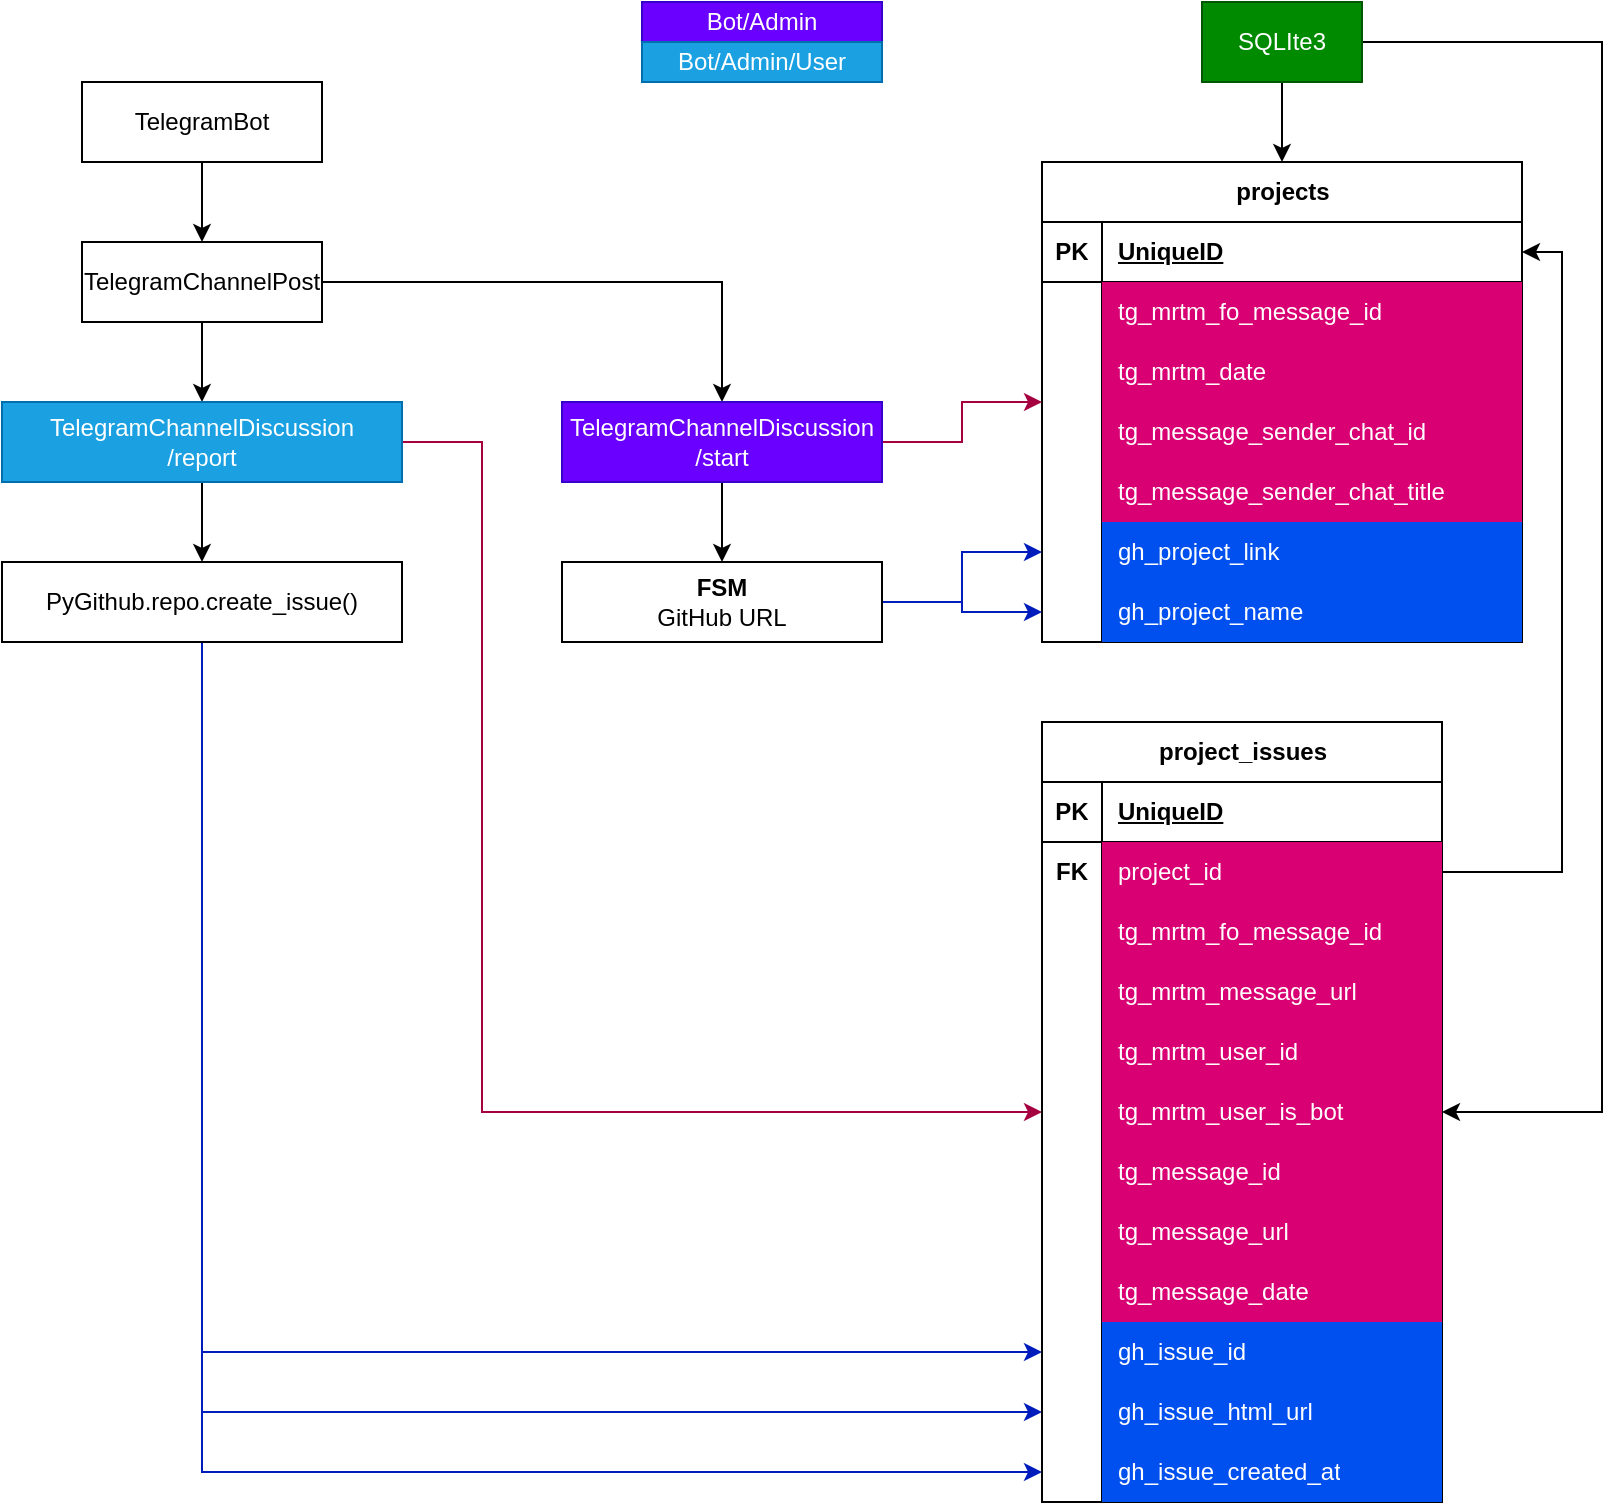 <mxfile version="26.0.4">
  <diagram id="V5E0qpppaqR55T1Br3fY" name="Page">
    <mxGraphModel dx="1678" dy="882" grid="1" gridSize="10" guides="1" tooltips="1" connect="1" arrows="1" fold="1" page="1" pageScale="1" pageWidth="850" pageHeight="1100" math="0" shadow="0">
      <root>
        <mxCell id="0" />
        <mxCell id="1" parent="0" />
        <mxCell id="Lazyzh79r75nXAu--q61-17" value="" style="edgeStyle=orthogonalEdgeStyle;rounded=0;orthogonalLoop=1;jettySize=auto;html=1;" edge="1" parent="1" source="5RPgt-1o-4sWFnPr6nMz-2" target="Lazyzh79r75nXAu--q61-16">
          <mxGeometry relative="1" as="geometry" />
        </mxCell>
        <mxCell id="Lazyzh79r75nXAu--q61-25" style="edgeStyle=orthogonalEdgeStyle;rounded=0;orthogonalLoop=1;jettySize=auto;html=1;" edge="1" parent="1" source="5RPgt-1o-4sWFnPr6nMz-2" target="5RPgt-1o-4sWFnPr6nMz-8">
          <mxGeometry relative="1" as="geometry" />
        </mxCell>
        <mxCell id="5RPgt-1o-4sWFnPr6nMz-2" value="TelegramChannelPost" style="rounded=0;whiteSpace=wrap;html=1;" parent="1" vertex="1">
          <mxGeometry x="40" y="200" width="120" height="40" as="geometry" />
        </mxCell>
        <mxCell id="Lazyzh79r75nXAu--q61-34" style="edgeStyle=orthogonalEdgeStyle;rounded=0;orthogonalLoop=1;jettySize=auto;html=1;" edge="1" parent="1" source="5RPgt-1o-4sWFnPr6nMz-3" target="5RPgt-1o-4sWFnPr6nMz-29">
          <mxGeometry relative="1" as="geometry">
            <Array as="points">
              <mxPoint x="800" y="100" />
              <mxPoint x="800" y="635" />
            </Array>
          </mxGeometry>
        </mxCell>
        <mxCell id="Lazyzh79r75nXAu--q61-39" style="edgeStyle=orthogonalEdgeStyle;rounded=0;orthogonalLoop=1;jettySize=auto;html=1;" edge="1" parent="1" source="5RPgt-1o-4sWFnPr6nMz-3" target="5RPgt-1o-4sWFnPr6nMz-16">
          <mxGeometry relative="1" as="geometry" />
        </mxCell>
        <mxCell id="5RPgt-1o-4sWFnPr6nMz-3" value="SQLIte3" style="rounded=0;whiteSpace=wrap;html=1;fillColor=#008a00;fontColor=#ffffff;strokeColor=#005700;" parent="1" vertex="1">
          <mxGeometry x="600" y="80" width="80" height="40" as="geometry" />
        </mxCell>
        <mxCell id="Lazyzh79r75nXAu--q61-37" style="edgeStyle=orthogonalEdgeStyle;rounded=0;orthogonalLoop=1;jettySize=auto;html=1;fillColor=#d80073;strokeColor=#A50040;" edge="1" parent="1" source="5RPgt-1o-4sWFnPr6nMz-8" target="5RPgt-1o-4sWFnPr6nMz-29">
          <mxGeometry relative="1" as="geometry">
            <Array as="points">
              <mxPoint x="240" y="300" />
              <mxPoint x="240" y="635" />
            </Array>
          </mxGeometry>
        </mxCell>
        <mxCell id="Lazyzh79r75nXAu--q61-38" style="edgeStyle=orthogonalEdgeStyle;rounded=0;orthogonalLoop=1;jettySize=auto;html=1;" edge="1" parent="1" source="5RPgt-1o-4sWFnPr6nMz-8" target="5RPgt-1o-4sWFnPr6nMz-11">
          <mxGeometry relative="1" as="geometry" />
        </mxCell>
        <mxCell id="5RPgt-1o-4sWFnPr6nMz-8" value="&lt;div&gt;TelegramChannelDiscussion&lt;/div&gt;/report" style="whiteSpace=wrap;html=1;rounded=0;fillColor=#1ba1e2;fontColor=#ffffff;strokeColor=#006EAF;" parent="1" vertex="1">
          <mxGeometry y="280" width="200" height="40" as="geometry" />
        </mxCell>
        <mxCell id="Lazyzh79r75nXAu--q61-30" style="edgeStyle=orthogonalEdgeStyle;rounded=0;orthogonalLoop=1;jettySize=auto;html=1;fillColor=#0050ef;strokeColor=#001DBC;" edge="1" parent="1" source="5RPgt-1o-4sWFnPr6nMz-11" target="Lazyzh79r75nXAu--q61-10">
          <mxGeometry relative="1" as="geometry" />
        </mxCell>
        <mxCell id="Lazyzh79r75nXAu--q61-31" style="edgeStyle=orthogonalEdgeStyle;rounded=0;orthogonalLoop=1;jettySize=auto;html=1;fillColor=#0050ef;strokeColor=#001DBC;" edge="1" parent="1" source="5RPgt-1o-4sWFnPr6nMz-11" target="Lazyzh79r75nXAu--q61-13">
          <mxGeometry relative="1" as="geometry" />
        </mxCell>
        <mxCell id="Lazyzh79r75nXAu--q61-35" style="edgeStyle=orthogonalEdgeStyle;rounded=0;orthogonalLoop=1;jettySize=auto;html=1;fillColor=#0050ef;strokeColor=#001DBC;" edge="1" parent="1" source="5RPgt-1o-4sWFnPr6nMz-11" target="Lazyzh79r75nXAu--q61-7">
          <mxGeometry relative="1" as="geometry" />
        </mxCell>
        <mxCell id="5RPgt-1o-4sWFnPr6nMz-16" value="projects" style="shape=table;startSize=30;container=1;collapsible=1;childLayout=tableLayout;fixedRows=1;rowLines=0;fontStyle=1;align=center;resizeLast=1;html=1;" parent="1" vertex="1">
          <mxGeometry x="520" y="160" width="240" height="240" as="geometry" />
        </mxCell>
        <mxCell id="5RPgt-1o-4sWFnPr6nMz-17" value="" style="shape=tableRow;horizontal=0;startSize=0;swimlaneHead=0;swimlaneBody=0;fillColor=none;collapsible=0;dropTarget=0;points=[[0,0.5],[1,0.5]];portConstraint=eastwest;top=0;left=0;right=0;bottom=1;" parent="5RPgt-1o-4sWFnPr6nMz-16" vertex="1">
          <mxGeometry y="30" width="240" height="30" as="geometry" />
        </mxCell>
        <mxCell id="5RPgt-1o-4sWFnPr6nMz-18" value="PK" style="shape=partialRectangle;connectable=0;fillColor=none;top=0;left=0;bottom=0;right=0;fontStyle=1;overflow=hidden;whiteSpace=wrap;html=1;" parent="5RPgt-1o-4sWFnPr6nMz-17" vertex="1">
          <mxGeometry width="30" height="30" as="geometry">
            <mxRectangle width="30" height="30" as="alternateBounds" />
          </mxGeometry>
        </mxCell>
        <mxCell id="5RPgt-1o-4sWFnPr6nMz-19" value="UniqueID" style="shape=partialRectangle;connectable=0;fillColor=none;top=0;left=0;bottom=0;right=0;align=left;spacingLeft=6;fontStyle=5;overflow=hidden;whiteSpace=wrap;html=1;" parent="5RPgt-1o-4sWFnPr6nMz-17" vertex="1">
          <mxGeometry x="30" width="210" height="30" as="geometry">
            <mxRectangle width="210" height="30" as="alternateBounds" />
          </mxGeometry>
        </mxCell>
        <mxCell id="5RPgt-1o-4sWFnPr6nMz-55" style="shape=tableRow;horizontal=0;startSize=0;swimlaneHead=0;swimlaneBody=0;fillColor=none;collapsible=0;dropTarget=0;points=[[0,0.5],[1,0.5]];portConstraint=eastwest;top=0;left=0;right=0;bottom=0;" parent="5RPgt-1o-4sWFnPr6nMz-16" vertex="1">
          <mxGeometry y="60" width="240" height="30" as="geometry" />
        </mxCell>
        <mxCell id="5RPgt-1o-4sWFnPr6nMz-56" style="shape=partialRectangle;connectable=0;fillColor=none;top=0;left=0;bottom=0;right=0;editable=1;overflow=hidden;whiteSpace=wrap;html=1;" parent="5RPgt-1o-4sWFnPr6nMz-55" vertex="1">
          <mxGeometry width="30" height="30" as="geometry">
            <mxRectangle width="30" height="30" as="alternateBounds" />
          </mxGeometry>
        </mxCell>
        <mxCell id="5RPgt-1o-4sWFnPr6nMz-57" value="tg_mrtm_fo_message_id" style="shape=partialRectangle;connectable=0;fillColor=#d80073;top=0;left=0;bottom=0;right=0;align=left;spacingLeft=6;overflow=hidden;whiteSpace=wrap;html=1;fontColor=#ffffff;strokeColor=#A50040;" parent="5RPgt-1o-4sWFnPr6nMz-55" vertex="1">
          <mxGeometry x="30" width="210" height="30" as="geometry">
            <mxRectangle width="210" height="30" as="alternateBounds" />
          </mxGeometry>
        </mxCell>
        <mxCell id="5RPgt-1o-4sWFnPr6nMz-61" style="shape=tableRow;horizontal=0;startSize=0;swimlaneHead=0;swimlaneBody=0;fillColor=none;collapsible=0;dropTarget=0;points=[[0,0.5],[1,0.5]];portConstraint=eastwest;top=0;left=0;right=0;bottom=0;" parent="5RPgt-1o-4sWFnPr6nMz-16" vertex="1">
          <mxGeometry y="90" width="240" height="30" as="geometry" />
        </mxCell>
        <mxCell id="5RPgt-1o-4sWFnPr6nMz-62" style="shape=partialRectangle;connectable=0;fillColor=none;top=0;left=0;bottom=0;right=0;editable=1;overflow=hidden;whiteSpace=wrap;html=1;" parent="5RPgt-1o-4sWFnPr6nMz-61" vertex="1">
          <mxGeometry width="30" height="30" as="geometry">
            <mxRectangle width="30" height="30" as="alternateBounds" />
          </mxGeometry>
        </mxCell>
        <mxCell id="5RPgt-1o-4sWFnPr6nMz-63" value="tg_mrtm_date" style="shape=partialRectangle;connectable=0;fillColor=#d80073;top=0;left=0;bottom=0;right=0;align=left;spacingLeft=6;overflow=hidden;whiteSpace=wrap;html=1;fontColor=#ffffff;strokeColor=#A50040;" parent="5RPgt-1o-4sWFnPr6nMz-61" vertex="1">
          <mxGeometry x="30" width="210" height="30" as="geometry">
            <mxRectangle width="210" height="30" as="alternateBounds" />
          </mxGeometry>
        </mxCell>
        <mxCell id="5RPgt-1o-4sWFnPr6nMz-39" style="shape=tableRow;horizontal=0;startSize=0;swimlaneHead=0;swimlaneBody=0;fillColor=none;collapsible=0;dropTarget=0;points=[[0,0.5],[1,0.5]];portConstraint=eastwest;top=0;left=0;right=0;bottom=0;" parent="5RPgt-1o-4sWFnPr6nMz-16" vertex="1">
          <mxGeometry y="120" width="240" height="30" as="geometry" />
        </mxCell>
        <mxCell id="5RPgt-1o-4sWFnPr6nMz-40" style="shape=partialRectangle;connectable=0;fillColor=none;top=0;left=0;bottom=0;right=0;editable=1;overflow=hidden;whiteSpace=wrap;html=1;" parent="5RPgt-1o-4sWFnPr6nMz-39" vertex="1">
          <mxGeometry width="30" height="30" as="geometry">
            <mxRectangle width="30" height="30" as="alternateBounds" />
          </mxGeometry>
        </mxCell>
        <mxCell id="5RPgt-1o-4sWFnPr6nMz-41" value="tg_message_sender_chat_id" style="shape=partialRectangle;connectable=0;fillColor=#d80073;top=0;left=0;bottom=0;right=0;align=left;spacingLeft=6;overflow=hidden;whiteSpace=wrap;html=1;fontColor=#ffffff;strokeColor=#A50040;" parent="5RPgt-1o-4sWFnPr6nMz-39" vertex="1">
          <mxGeometry x="30" width="210" height="30" as="geometry">
            <mxRectangle width="210" height="30" as="alternateBounds" />
          </mxGeometry>
        </mxCell>
        <mxCell id="5RPgt-1o-4sWFnPr6nMz-20" value="" style="shape=tableRow;horizontal=0;startSize=0;swimlaneHead=0;swimlaneBody=0;fillColor=none;collapsible=0;dropTarget=0;points=[[0,0.5],[1,0.5]];portConstraint=eastwest;top=0;left=0;right=0;bottom=0;" parent="5RPgt-1o-4sWFnPr6nMz-16" vertex="1">
          <mxGeometry y="150" width="240" height="30" as="geometry" />
        </mxCell>
        <mxCell id="5RPgt-1o-4sWFnPr6nMz-21" value="" style="shape=partialRectangle;connectable=0;fillColor=none;top=0;left=0;bottom=0;right=0;editable=1;overflow=hidden;whiteSpace=wrap;html=1;" parent="5RPgt-1o-4sWFnPr6nMz-20" vertex="1">
          <mxGeometry width="30" height="30" as="geometry">
            <mxRectangle width="30" height="30" as="alternateBounds" />
          </mxGeometry>
        </mxCell>
        <mxCell id="5RPgt-1o-4sWFnPr6nMz-22" value="tg_message_sender_chat_title" style="shape=partialRectangle;connectable=0;fillColor=#d80073;top=0;left=0;bottom=0;right=0;align=left;spacingLeft=6;overflow=hidden;whiteSpace=wrap;html=1;fontColor=#ffffff;strokeColor=#A50040;" parent="5RPgt-1o-4sWFnPr6nMz-20" vertex="1">
          <mxGeometry x="30" width="210" height="30" as="geometry">
            <mxRectangle width="210" height="30" as="alternateBounds" />
          </mxGeometry>
        </mxCell>
        <mxCell id="5RPgt-1o-4sWFnPr6nMz-23" value="" style="shape=tableRow;horizontal=0;startSize=0;swimlaneHead=0;swimlaneBody=0;fillColor=none;collapsible=0;dropTarget=0;points=[[0,0.5],[1,0.5]];portConstraint=eastwest;top=0;left=0;right=0;bottom=0;" parent="5RPgt-1o-4sWFnPr6nMz-16" vertex="1">
          <mxGeometry y="180" width="240" height="30" as="geometry" />
        </mxCell>
        <mxCell id="5RPgt-1o-4sWFnPr6nMz-24" value="" style="shape=partialRectangle;connectable=0;fillColor=none;top=0;left=0;bottom=0;right=0;editable=1;overflow=hidden;whiteSpace=wrap;html=1;" parent="5RPgt-1o-4sWFnPr6nMz-23" vertex="1">
          <mxGeometry width="30" height="30" as="geometry">
            <mxRectangle width="30" height="30" as="alternateBounds" />
          </mxGeometry>
        </mxCell>
        <mxCell id="5RPgt-1o-4sWFnPr6nMz-25" value="gh_project_link" style="shape=partialRectangle;connectable=0;fillColor=#0050ef;top=0;left=0;bottom=0;right=0;align=left;spacingLeft=6;overflow=hidden;whiteSpace=wrap;html=1;fontColor=#ffffff;strokeColor=#001DBC;" parent="5RPgt-1o-4sWFnPr6nMz-23" vertex="1">
          <mxGeometry x="30" width="210" height="30" as="geometry">
            <mxRectangle width="210" height="30" as="alternateBounds" />
          </mxGeometry>
        </mxCell>
        <mxCell id="5RPgt-1o-4sWFnPr6nMz-64" style="shape=tableRow;horizontal=0;startSize=0;swimlaneHead=0;swimlaneBody=0;fillColor=none;collapsible=0;dropTarget=0;points=[[0,0.5],[1,0.5]];portConstraint=eastwest;top=0;left=0;right=0;bottom=0;" parent="5RPgt-1o-4sWFnPr6nMz-16" vertex="1">
          <mxGeometry y="210" width="240" height="30" as="geometry" />
        </mxCell>
        <mxCell id="5RPgt-1o-4sWFnPr6nMz-65" style="shape=partialRectangle;connectable=0;fillColor=none;top=0;left=0;bottom=0;right=0;editable=1;overflow=hidden;whiteSpace=wrap;html=1;" parent="5RPgt-1o-4sWFnPr6nMz-64" vertex="1">
          <mxGeometry width="30" height="30" as="geometry">
            <mxRectangle width="30" height="30" as="alternateBounds" />
          </mxGeometry>
        </mxCell>
        <mxCell id="5RPgt-1o-4sWFnPr6nMz-66" value="gh_project_name" style="shape=partialRectangle;connectable=0;fillColor=#0050ef;top=0;left=0;bottom=0;right=0;align=left;spacingLeft=6;overflow=hidden;whiteSpace=wrap;html=1;fontColor=#ffffff;strokeColor=#001DBC;" parent="5RPgt-1o-4sWFnPr6nMz-64" vertex="1">
          <mxGeometry x="30" width="210" height="30" as="geometry">
            <mxRectangle width="210" height="30" as="alternateBounds" />
          </mxGeometry>
        </mxCell>
        <mxCell id="5RPgt-1o-4sWFnPr6nMz-29" value="project_issues" style="shape=table;startSize=30;container=1;collapsible=1;childLayout=tableLayout;fixedRows=1;rowLines=0;fontStyle=1;align=center;resizeLast=1;html=1;" parent="1" vertex="1">
          <mxGeometry x="520" y="440" width="200" height="390" as="geometry" />
        </mxCell>
        <mxCell id="5RPgt-1o-4sWFnPr6nMz-30" value="" style="shape=tableRow;horizontal=0;startSize=0;swimlaneHead=0;swimlaneBody=0;fillColor=none;collapsible=0;dropTarget=0;points=[[0,0.5],[1,0.5]];portConstraint=eastwest;top=0;left=0;right=0;bottom=1;" parent="5RPgt-1o-4sWFnPr6nMz-29" vertex="1">
          <mxGeometry y="30" width="200" height="30" as="geometry" />
        </mxCell>
        <mxCell id="5RPgt-1o-4sWFnPr6nMz-31" value="PK" style="shape=partialRectangle;connectable=0;fillColor=none;top=0;left=0;bottom=0;right=0;fontStyle=1;overflow=hidden;whiteSpace=wrap;html=1;" parent="5RPgt-1o-4sWFnPr6nMz-30" vertex="1">
          <mxGeometry width="30" height="30" as="geometry">
            <mxRectangle width="30" height="30" as="alternateBounds" />
          </mxGeometry>
        </mxCell>
        <mxCell id="5RPgt-1o-4sWFnPr6nMz-32" value="UniqueID" style="shape=partialRectangle;connectable=0;fillColor=none;top=0;left=0;bottom=0;right=0;align=left;spacingLeft=6;fontStyle=5;overflow=hidden;whiteSpace=wrap;html=1;" parent="5RPgt-1o-4sWFnPr6nMz-30" vertex="1">
          <mxGeometry x="30" width="170" height="30" as="geometry">
            <mxRectangle width="170" height="30" as="alternateBounds" />
          </mxGeometry>
        </mxCell>
        <mxCell id="5RPgt-1o-4sWFnPr6nMz-42" style="shape=tableRow;horizontal=0;startSize=0;swimlaneHead=0;swimlaneBody=0;fillColor=none;collapsible=0;dropTarget=0;points=[[0,0.5],[1,0.5]];portConstraint=eastwest;top=0;left=0;right=0;bottom=0;" parent="5RPgt-1o-4sWFnPr6nMz-29" vertex="1">
          <mxGeometry y="60" width="200" height="30" as="geometry" />
        </mxCell>
        <mxCell id="5RPgt-1o-4sWFnPr6nMz-43" value="&lt;b&gt;FK&lt;/b&gt;" style="shape=partialRectangle;connectable=0;fillColor=none;top=0;left=0;bottom=0;right=0;editable=1;overflow=hidden;whiteSpace=wrap;html=1;" parent="5RPgt-1o-4sWFnPr6nMz-42" vertex="1">
          <mxGeometry width="30" height="30" as="geometry">
            <mxRectangle width="30" height="30" as="alternateBounds" />
          </mxGeometry>
        </mxCell>
        <mxCell id="5RPgt-1o-4sWFnPr6nMz-44" value="project_id" style="shape=partialRectangle;connectable=0;fillColor=#d80073;top=0;left=0;bottom=0;right=0;align=left;spacingLeft=6;overflow=hidden;whiteSpace=wrap;html=1;fontColor=#ffffff;strokeColor=#A50040;" parent="5RPgt-1o-4sWFnPr6nMz-42" vertex="1">
          <mxGeometry x="30" width="170" height="30" as="geometry">
            <mxRectangle width="170" height="30" as="alternateBounds" />
          </mxGeometry>
        </mxCell>
        <mxCell id="Lazyzh79r75nXAu--q61-1" style="shape=tableRow;horizontal=0;startSize=0;swimlaneHead=0;swimlaneBody=0;fillColor=none;collapsible=0;dropTarget=0;points=[[0,0.5],[1,0.5]];portConstraint=eastwest;top=0;left=0;right=0;bottom=0;" vertex="1" parent="5RPgt-1o-4sWFnPr6nMz-29">
          <mxGeometry y="90" width="200" height="30" as="geometry" />
        </mxCell>
        <mxCell id="Lazyzh79r75nXAu--q61-2" style="shape=partialRectangle;connectable=0;fillColor=none;top=0;left=0;bottom=0;right=0;editable=1;overflow=hidden;whiteSpace=wrap;html=1;" vertex="1" parent="Lazyzh79r75nXAu--q61-1">
          <mxGeometry width="30" height="30" as="geometry">
            <mxRectangle width="30" height="30" as="alternateBounds" />
          </mxGeometry>
        </mxCell>
        <mxCell id="Lazyzh79r75nXAu--q61-3" value="tg_mrtm_fo_message_id" style="shape=partialRectangle;connectable=0;fillColor=#d80073;top=0;left=0;bottom=0;right=0;align=left;spacingLeft=6;overflow=hidden;whiteSpace=wrap;html=1;fontColor=#ffffff;strokeColor=#A50040;" vertex="1" parent="Lazyzh79r75nXAu--q61-1">
          <mxGeometry x="30" width="170" height="30" as="geometry">
            <mxRectangle width="170" height="30" as="alternateBounds" />
          </mxGeometry>
        </mxCell>
        <mxCell id="5RPgt-1o-4sWFnPr6nMz-33" value="" style="shape=tableRow;horizontal=0;startSize=0;swimlaneHead=0;swimlaneBody=0;fillColor=none;collapsible=0;dropTarget=0;points=[[0,0.5],[1,0.5]];portConstraint=eastwest;top=0;left=0;right=0;bottom=0;" parent="5RPgt-1o-4sWFnPr6nMz-29" vertex="1">
          <mxGeometry y="120" width="200" height="30" as="geometry" />
        </mxCell>
        <mxCell id="5RPgt-1o-4sWFnPr6nMz-34" value="" style="shape=partialRectangle;connectable=0;fillColor=none;top=0;left=0;bottom=0;right=0;editable=1;overflow=hidden;whiteSpace=wrap;html=1;" parent="5RPgt-1o-4sWFnPr6nMz-33" vertex="1">
          <mxGeometry width="30" height="30" as="geometry">
            <mxRectangle width="30" height="30" as="alternateBounds" />
          </mxGeometry>
        </mxCell>
        <mxCell id="5RPgt-1o-4sWFnPr6nMz-35" value="tg_mrtm_message_url" style="shape=partialRectangle;connectable=0;fillColor=#d80073;top=0;left=0;bottom=0;right=0;align=left;spacingLeft=6;overflow=hidden;whiteSpace=wrap;html=1;fontColor=#ffffff;strokeColor=#A50040;" parent="5RPgt-1o-4sWFnPr6nMz-33" vertex="1">
          <mxGeometry x="30" width="170" height="30" as="geometry">
            <mxRectangle width="170" height="30" as="alternateBounds" />
          </mxGeometry>
        </mxCell>
        <mxCell id="5RPgt-1o-4sWFnPr6nMz-36" value="" style="shape=tableRow;horizontal=0;startSize=0;swimlaneHead=0;swimlaneBody=0;fillColor=none;collapsible=0;dropTarget=0;points=[[0,0.5],[1,0.5]];portConstraint=eastwest;top=0;left=0;right=0;bottom=0;" parent="5RPgt-1o-4sWFnPr6nMz-29" vertex="1">
          <mxGeometry y="150" width="200" height="30" as="geometry" />
        </mxCell>
        <mxCell id="5RPgt-1o-4sWFnPr6nMz-37" value="" style="shape=partialRectangle;connectable=0;fillColor=none;top=0;left=0;bottom=0;right=0;editable=1;overflow=hidden;whiteSpace=wrap;html=1;" parent="5RPgt-1o-4sWFnPr6nMz-36" vertex="1">
          <mxGeometry width="30" height="30" as="geometry">
            <mxRectangle width="30" height="30" as="alternateBounds" />
          </mxGeometry>
        </mxCell>
        <mxCell id="5RPgt-1o-4sWFnPr6nMz-38" value="tg_mrtm_user_id" style="shape=partialRectangle;connectable=0;fillColor=#d80073;top=0;left=0;bottom=0;right=0;align=left;spacingLeft=6;overflow=hidden;whiteSpace=wrap;html=1;fontColor=#ffffff;strokeColor=#A50040;" parent="5RPgt-1o-4sWFnPr6nMz-36" vertex="1">
          <mxGeometry x="30" width="170" height="30" as="geometry">
            <mxRectangle width="170" height="30" as="alternateBounds" />
          </mxGeometry>
        </mxCell>
        <mxCell id="5RPgt-1o-4sWFnPr6nMz-46" style="shape=tableRow;horizontal=0;startSize=0;swimlaneHead=0;swimlaneBody=0;fillColor=none;collapsible=0;dropTarget=0;points=[[0,0.5],[1,0.5]];portConstraint=eastwest;top=0;left=0;right=0;bottom=0;" parent="5RPgt-1o-4sWFnPr6nMz-29" vertex="1">
          <mxGeometry y="180" width="200" height="30" as="geometry" />
        </mxCell>
        <mxCell id="5RPgt-1o-4sWFnPr6nMz-47" style="shape=partialRectangle;connectable=0;fillColor=none;top=0;left=0;bottom=0;right=0;editable=1;overflow=hidden;whiteSpace=wrap;html=1;" parent="5RPgt-1o-4sWFnPr6nMz-46" vertex="1">
          <mxGeometry width="30" height="30" as="geometry">
            <mxRectangle width="30" height="30" as="alternateBounds" />
          </mxGeometry>
        </mxCell>
        <mxCell id="5RPgt-1o-4sWFnPr6nMz-48" value="tg_mrtm_user_is_bot" style="shape=partialRectangle;connectable=0;fillColor=#d80073;top=0;left=0;bottom=0;right=0;align=left;spacingLeft=6;overflow=hidden;whiteSpace=wrap;html=1;fontColor=#ffffff;strokeColor=#A50040;" parent="5RPgt-1o-4sWFnPr6nMz-46" vertex="1">
          <mxGeometry x="30" width="170" height="30" as="geometry">
            <mxRectangle width="170" height="30" as="alternateBounds" />
          </mxGeometry>
        </mxCell>
        <mxCell id="5RPgt-1o-4sWFnPr6nMz-49" style="shape=tableRow;horizontal=0;startSize=0;swimlaneHead=0;swimlaneBody=0;fillColor=none;collapsible=0;dropTarget=0;points=[[0,0.5],[1,0.5]];portConstraint=eastwest;top=0;left=0;right=0;bottom=0;" parent="5RPgt-1o-4sWFnPr6nMz-29" vertex="1">
          <mxGeometry y="210" width="200" height="30" as="geometry" />
        </mxCell>
        <mxCell id="5RPgt-1o-4sWFnPr6nMz-50" style="shape=partialRectangle;connectable=0;fillColor=none;top=0;left=0;bottom=0;right=0;editable=1;overflow=hidden;whiteSpace=wrap;html=1;" parent="5RPgt-1o-4sWFnPr6nMz-49" vertex="1">
          <mxGeometry width="30" height="30" as="geometry">
            <mxRectangle width="30" height="30" as="alternateBounds" />
          </mxGeometry>
        </mxCell>
        <mxCell id="5RPgt-1o-4sWFnPr6nMz-51" value="tg_message_id" style="shape=partialRectangle;connectable=0;fillColor=#d80073;top=0;left=0;bottom=0;right=0;align=left;spacingLeft=6;overflow=hidden;whiteSpace=wrap;html=1;fontColor=#ffffff;strokeColor=#A50040;" parent="5RPgt-1o-4sWFnPr6nMz-49" vertex="1">
          <mxGeometry x="30" width="170" height="30" as="geometry">
            <mxRectangle width="170" height="30" as="alternateBounds" />
          </mxGeometry>
        </mxCell>
        <mxCell id="Lazyzh79r75nXAu--q61-4" style="shape=tableRow;horizontal=0;startSize=0;swimlaneHead=0;swimlaneBody=0;fillColor=none;collapsible=0;dropTarget=0;points=[[0,0.5],[1,0.5]];portConstraint=eastwest;top=0;left=0;right=0;bottom=0;" vertex="1" parent="5RPgt-1o-4sWFnPr6nMz-29">
          <mxGeometry y="240" width="200" height="30" as="geometry" />
        </mxCell>
        <mxCell id="Lazyzh79r75nXAu--q61-5" style="shape=partialRectangle;connectable=0;fillColor=none;top=0;left=0;bottom=0;right=0;editable=1;overflow=hidden;whiteSpace=wrap;html=1;" vertex="1" parent="Lazyzh79r75nXAu--q61-4">
          <mxGeometry width="30" height="30" as="geometry">
            <mxRectangle width="30" height="30" as="alternateBounds" />
          </mxGeometry>
        </mxCell>
        <mxCell id="Lazyzh79r75nXAu--q61-6" value="tg_message_url" style="shape=partialRectangle;connectable=0;fillColor=#d80073;top=0;left=0;bottom=0;right=0;align=left;spacingLeft=6;overflow=hidden;whiteSpace=wrap;html=1;fontColor=#ffffff;strokeColor=#A50040;" vertex="1" parent="Lazyzh79r75nXAu--q61-4">
          <mxGeometry x="30" width="170" height="30" as="geometry">
            <mxRectangle width="170" height="30" as="alternateBounds" />
          </mxGeometry>
        </mxCell>
        <mxCell id="5RPgt-1o-4sWFnPr6nMz-52" style="shape=tableRow;horizontal=0;startSize=0;swimlaneHead=0;swimlaneBody=0;fillColor=none;collapsible=0;dropTarget=0;points=[[0,0.5],[1,0.5]];portConstraint=eastwest;top=0;left=0;right=0;bottom=0;" parent="5RPgt-1o-4sWFnPr6nMz-29" vertex="1">
          <mxGeometry y="270" width="200" height="30" as="geometry" />
        </mxCell>
        <mxCell id="5RPgt-1o-4sWFnPr6nMz-53" style="shape=partialRectangle;connectable=0;fillColor=none;top=0;left=0;bottom=0;right=0;editable=1;overflow=hidden;whiteSpace=wrap;html=1;" parent="5RPgt-1o-4sWFnPr6nMz-52" vertex="1">
          <mxGeometry width="30" height="30" as="geometry">
            <mxRectangle width="30" height="30" as="alternateBounds" />
          </mxGeometry>
        </mxCell>
        <mxCell id="5RPgt-1o-4sWFnPr6nMz-54" value="tg_message_date" style="shape=partialRectangle;connectable=0;fillColor=#d80073;top=0;left=0;bottom=0;right=0;align=left;spacingLeft=6;overflow=hidden;whiteSpace=wrap;html=1;fontColor=#ffffff;strokeColor=#A50040;" parent="5RPgt-1o-4sWFnPr6nMz-52" vertex="1">
          <mxGeometry x="30" width="170" height="30" as="geometry">
            <mxRectangle width="170" height="30" as="alternateBounds" />
          </mxGeometry>
        </mxCell>
        <mxCell id="Lazyzh79r75nXAu--q61-7" style="shape=tableRow;horizontal=0;startSize=0;swimlaneHead=0;swimlaneBody=0;fillColor=none;collapsible=0;dropTarget=0;points=[[0,0.5],[1,0.5]];portConstraint=eastwest;top=0;left=0;right=0;bottom=0;" vertex="1" parent="5RPgt-1o-4sWFnPr6nMz-29">
          <mxGeometry y="300" width="200" height="30" as="geometry" />
        </mxCell>
        <mxCell id="Lazyzh79r75nXAu--q61-8" style="shape=partialRectangle;connectable=0;fillColor=none;top=0;left=0;bottom=0;right=0;editable=1;overflow=hidden;whiteSpace=wrap;html=1;" vertex="1" parent="Lazyzh79r75nXAu--q61-7">
          <mxGeometry width="30" height="30" as="geometry">
            <mxRectangle width="30" height="30" as="alternateBounds" />
          </mxGeometry>
        </mxCell>
        <mxCell id="Lazyzh79r75nXAu--q61-9" value="gh_issue_id" style="shape=partialRectangle;connectable=0;fillColor=#0050ef;top=0;left=0;bottom=0;right=0;align=left;spacingLeft=6;overflow=hidden;whiteSpace=wrap;html=1;fontColor=#ffffff;strokeColor=#001DBC;" vertex="1" parent="Lazyzh79r75nXAu--q61-7">
          <mxGeometry x="30" width="170" height="30" as="geometry">
            <mxRectangle width="170" height="30" as="alternateBounds" />
          </mxGeometry>
        </mxCell>
        <mxCell id="Lazyzh79r75nXAu--q61-10" style="shape=tableRow;horizontal=0;startSize=0;swimlaneHead=0;swimlaneBody=0;fillColor=none;collapsible=0;dropTarget=0;points=[[0,0.5],[1,0.5]];portConstraint=eastwest;top=0;left=0;right=0;bottom=0;" vertex="1" parent="5RPgt-1o-4sWFnPr6nMz-29">
          <mxGeometry y="330" width="200" height="30" as="geometry" />
        </mxCell>
        <mxCell id="Lazyzh79r75nXAu--q61-11" style="shape=partialRectangle;connectable=0;fillColor=none;top=0;left=0;bottom=0;right=0;editable=1;overflow=hidden;whiteSpace=wrap;html=1;" vertex="1" parent="Lazyzh79r75nXAu--q61-10">
          <mxGeometry width="30" height="30" as="geometry">
            <mxRectangle width="30" height="30" as="alternateBounds" />
          </mxGeometry>
        </mxCell>
        <mxCell id="Lazyzh79r75nXAu--q61-12" value="gh_issue_html_url" style="shape=partialRectangle;connectable=0;fillColor=#0050ef;top=0;left=0;bottom=0;right=0;align=left;spacingLeft=6;overflow=hidden;whiteSpace=wrap;html=1;fontColor=#ffffff;strokeColor=#001DBC;" vertex="1" parent="Lazyzh79r75nXAu--q61-10">
          <mxGeometry x="30" width="170" height="30" as="geometry">
            <mxRectangle width="170" height="30" as="alternateBounds" />
          </mxGeometry>
        </mxCell>
        <mxCell id="Lazyzh79r75nXAu--q61-13" style="shape=tableRow;horizontal=0;startSize=0;swimlaneHead=0;swimlaneBody=0;fillColor=none;collapsible=0;dropTarget=0;points=[[0,0.5],[1,0.5]];portConstraint=eastwest;top=0;left=0;right=0;bottom=0;" vertex="1" parent="5RPgt-1o-4sWFnPr6nMz-29">
          <mxGeometry y="360" width="200" height="30" as="geometry" />
        </mxCell>
        <mxCell id="Lazyzh79r75nXAu--q61-14" style="shape=partialRectangle;connectable=0;fillColor=none;top=0;left=0;bottom=0;right=0;editable=1;overflow=hidden;whiteSpace=wrap;html=1;" vertex="1" parent="Lazyzh79r75nXAu--q61-13">
          <mxGeometry width="30" height="30" as="geometry">
            <mxRectangle width="30" height="30" as="alternateBounds" />
          </mxGeometry>
        </mxCell>
        <mxCell id="Lazyzh79r75nXAu--q61-15" value="gh_issue_created_at" style="shape=partialRectangle;connectable=0;fillColor=#0050ef;top=0;left=0;bottom=0;right=0;align=left;spacingLeft=6;overflow=hidden;whiteSpace=wrap;html=1;fontColor=#ffffff;strokeColor=#001DBC;" vertex="1" parent="Lazyzh79r75nXAu--q61-13">
          <mxGeometry x="30" width="170" height="30" as="geometry">
            <mxRectangle width="170" height="30" as="alternateBounds" />
          </mxGeometry>
        </mxCell>
        <mxCell id="Lazyzh79r75nXAu--q61-20" value="" style="edgeStyle=orthogonalEdgeStyle;rounded=0;orthogonalLoop=1;jettySize=auto;html=1;" edge="1" parent="1" source="Lazyzh79r75nXAu--q61-16" target="Lazyzh79r75nXAu--q61-19">
          <mxGeometry relative="1" as="geometry" />
        </mxCell>
        <mxCell id="Lazyzh79r75nXAu--q61-21" style="edgeStyle=orthogonalEdgeStyle;rounded=0;orthogonalLoop=1;jettySize=auto;html=1;fillColor=#d80073;strokeColor=#A50040;" edge="1" parent="1" source="Lazyzh79r75nXAu--q61-16" target="5RPgt-1o-4sWFnPr6nMz-16">
          <mxGeometry relative="1" as="geometry" />
        </mxCell>
        <mxCell id="Lazyzh79r75nXAu--q61-16" value="&lt;div&gt;TelegramChannelDiscussion&lt;br&gt;&lt;/div&gt;/start" style="whiteSpace=wrap;html=1;rounded=0;fillColor=#6a00ff;fontColor=#ffffff;strokeColor=#3700CC;" vertex="1" parent="1">
          <mxGeometry x="280" y="280" width="160" height="40" as="geometry" />
        </mxCell>
        <mxCell id="Lazyzh79r75nXAu--q61-23" style="edgeStyle=orthogonalEdgeStyle;rounded=0;orthogonalLoop=1;jettySize=auto;html=1;fillColor=#0050ef;strokeColor=#001DBC;" edge="1" parent="1" source="Lazyzh79r75nXAu--q61-19" target="5RPgt-1o-4sWFnPr6nMz-23">
          <mxGeometry relative="1" as="geometry" />
        </mxCell>
        <mxCell id="Lazyzh79r75nXAu--q61-24" style="edgeStyle=orthogonalEdgeStyle;rounded=0;orthogonalLoop=1;jettySize=auto;html=1;fillColor=#0050ef;strokeColor=#001DBC;" edge="1" parent="1" source="Lazyzh79r75nXAu--q61-19" target="5RPgt-1o-4sWFnPr6nMz-64">
          <mxGeometry relative="1" as="geometry" />
        </mxCell>
        <mxCell id="Lazyzh79r75nXAu--q61-19" value="&lt;b&gt;FSM&lt;/b&gt;&lt;div&gt;GitHub URL&lt;/div&gt;" style="whiteSpace=wrap;html=1;rounded=0;" vertex="1" parent="1">
          <mxGeometry x="280" y="360" width="160" height="40" as="geometry" />
        </mxCell>
        <mxCell id="5RPgt-1o-4sWFnPr6nMz-11" value="PyGithub.repo.create_issue()" style="whiteSpace=wrap;html=1;rounded=0;" parent="1" vertex="1">
          <mxGeometry y="360" width="200" height="40" as="geometry" />
        </mxCell>
        <mxCell id="Lazyzh79r75nXAu--q61-40" style="edgeStyle=orthogonalEdgeStyle;rounded=0;orthogonalLoop=1;jettySize=auto;html=1;" edge="1" parent="1" source="5RPgt-1o-4sWFnPr6nMz-42" target="5RPgt-1o-4sWFnPr6nMz-17">
          <mxGeometry relative="1" as="geometry">
            <Array as="points">
              <mxPoint x="780" y="515" />
              <mxPoint x="780" y="205" />
            </Array>
          </mxGeometry>
        </mxCell>
        <mxCell id="Lazyzh79r75nXAu--q61-41" value="Bot/Admin" style="whiteSpace=wrap;html=1;fillColor=#6a00ff;fontColor=#ffffff;strokeColor=#3700CC;" vertex="1" parent="1">
          <mxGeometry x="320" y="80" width="120" height="20" as="geometry" />
        </mxCell>
        <mxCell id="Lazyzh79r75nXAu--q61-42" value="Bot/Admin/User" style="whiteSpace=wrap;html=1;fillColor=#1ba1e2;fontColor=#ffffff;strokeColor=#006EAF;" vertex="1" parent="1">
          <mxGeometry x="320" y="100" width="120" height="20" as="geometry" />
        </mxCell>
        <mxCell id="WGtFfqfFuDpBb8XomPOm-4" style="edgeStyle=orthogonalEdgeStyle;rounded=0;orthogonalLoop=1;jettySize=auto;html=1;" edge="1" parent="1" source="WGtFfqfFuDpBb8XomPOm-2" target="5RPgt-1o-4sWFnPr6nMz-2">
          <mxGeometry relative="1" as="geometry" />
        </mxCell>
        <mxCell id="WGtFfqfFuDpBb8XomPOm-2" value="TelegramBot" style="rounded=0;whiteSpace=wrap;html=1;" vertex="1" parent="1">
          <mxGeometry x="40" y="120" width="120" height="40" as="geometry" />
        </mxCell>
      </root>
    </mxGraphModel>
  </diagram>
</mxfile>
